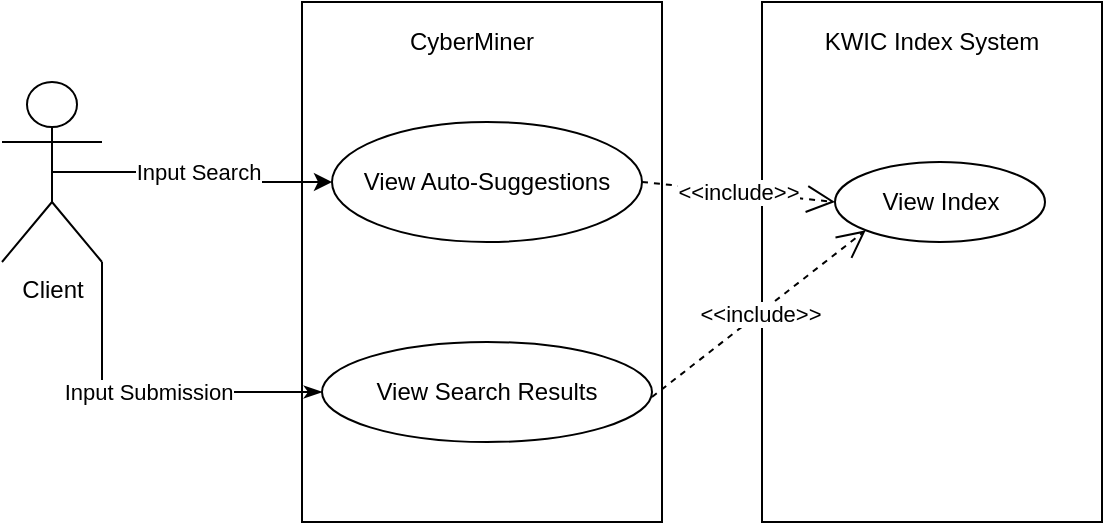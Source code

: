 <mxfile version="12.2.3" type="github" pages="1">
  <diagram id="HDl8MKaLfL41tg10VQNs" name="Page-1">
    <mxGraphModel dx="1408" dy="748" grid="1" gridSize="10" guides="1" tooltips="1" connect="1" arrows="1" fold="1" page="1" pageScale="1" pageWidth="850" pageHeight="1100" math="0" shadow="0">
      <root>
        <mxCell id="0"/>
        <mxCell id="1" parent="0"/>
        <mxCell id="tJPwuRpTrx3LMYKl2S6u-1" value="Client" style="shape=umlActor;verticalLabelPosition=bottom;labelBackgroundColor=#ffffff;verticalAlign=top;html=1;outlineConnect=0;" vertex="1" parent="1">
          <mxGeometry x="20" y="100" width="50" height="90" as="geometry"/>
        </mxCell>
        <mxCell id="tJPwuRpTrx3LMYKl2S6u-9" value="" style="rounded=0;whiteSpace=wrap;html=1;" vertex="1" parent="1">
          <mxGeometry x="170" y="60" width="180" height="260" as="geometry"/>
        </mxCell>
        <mxCell id="tJPwuRpTrx3LMYKl2S6u-10" value="CyberMiner" style="text;html=1;strokeColor=none;fillColor=none;align=center;verticalAlign=middle;whiteSpace=wrap;rounded=0;" vertex="1" parent="1">
          <mxGeometry x="235" y="70" width="40" height="20" as="geometry"/>
        </mxCell>
        <mxCell id="tJPwuRpTrx3LMYKl2S6u-11" value="View Auto-Suggestions" style="ellipse;whiteSpace=wrap;html=1;" vertex="1" parent="1">
          <mxGeometry x="185" y="120" width="155" height="60" as="geometry"/>
        </mxCell>
        <mxCell id="tJPwuRpTrx3LMYKl2S6u-13" value="" style="rounded=0;whiteSpace=wrap;html=1;" vertex="1" parent="1">
          <mxGeometry x="400" y="60" width="170" height="260" as="geometry"/>
        </mxCell>
        <mxCell id="tJPwuRpTrx3LMYKl2S6u-14" value="KWIC Index System" style="text;html=1;strokeColor=none;fillColor=none;align=center;verticalAlign=middle;whiteSpace=wrap;rounded=0;" vertex="1" parent="1">
          <mxGeometry x="421" y="70" width="128" height="20" as="geometry"/>
        </mxCell>
        <mxCell id="tJPwuRpTrx3LMYKl2S6u-15" value="View Search Results" style="ellipse;whiteSpace=wrap;html=1;" vertex="1" parent="1">
          <mxGeometry x="180" y="230" width="165" height="50" as="geometry"/>
        </mxCell>
        <mxCell id="tJPwuRpTrx3LMYKl2S6u-16" value="Input Search" style="edgeStyle=orthogonalEdgeStyle;rounded=0;orthogonalLoop=1;jettySize=auto;html=1;exitX=0.5;exitY=0.5;exitDx=0;exitDy=0;exitPerimeter=0;entryX=0;entryY=0.5;entryDx=0;entryDy=0;endArrow=classic;endFill=1;" edge="1" parent="1" source="tJPwuRpTrx3LMYKl2S6u-1" target="tJPwuRpTrx3LMYKl2S6u-11">
          <mxGeometry relative="1" as="geometry"/>
        </mxCell>
        <mxCell id="tJPwuRpTrx3LMYKl2S6u-19" value="View Index" style="ellipse;whiteSpace=wrap;html=1;" vertex="1" parent="1">
          <mxGeometry x="436.5" y="140" width="105" height="40" as="geometry"/>
        </mxCell>
        <mxCell id="tJPwuRpTrx3LMYKl2S6u-23" value="Input Submission" style="edgeStyle=orthogonalEdgeStyle;rounded=0;orthogonalLoop=1;jettySize=auto;html=1;entryX=0;entryY=0.5;entryDx=0;entryDy=0;endArrow=classicThin;endFill=1;" edge="1" parent="1" source="tJPwuRpTrx3LMYKl2S6u-1" target="tJPwuRpTrx3LMYKl2S6u-15">
          <mxGeometry relative="1" as="geometry">
            <Array as="points">
              <mxPoint x="70" y="255"/>
            </Array>
          </mxGeometry>
        </mxCell>
        <mxCell id="tJPwuRpTrx3LMYKl2S6u-24" value="&amp;lt;&amp;lt;include&amp;gt;&amp;gt;" style="endArrow=open;endSize=12;dashed=1;html=1;entryX=0;entryY=0.5;entryDx=0;entryDy=0;exitX=1;exitY=0.5;exitDx=0;exitDy=0;" edge="1" parent="1" source="tJPwuRpTrx3LMYKl2S6u-11" target="tJPwuRpTrx3LMYKl2S6u-19">
          <mxGeometry width="160" relative="1" as="geometry">
            <mxPoint x="300" y="370" as="sourcePoint"/>
            <mxPoint x="330" y="450" as="targetPoint"/>
          </mxGeometry>
        </mxCell>
        <mxCell id="tJPwuRpTrx3LMYKl2S6u-25" value="&amp;lt;&amp;lt;include&amp;gt;&amp;gt;" style="endArrow=open;endSize=12;dashed=1;html=1;entryX=0;entryY=1;entryDx=0;entryDy=0;exitX=1;exitY=0.5;exitDx=0;exitDy=0;" edge="1" parent="1" target="tJPwuRpTrx3LMYKl2S6u-19">
          <mxGeometry width="160" relative="1" as="geometry">
            <mxPoint x="345" y="257.5" as="sourcePoint"/>
            <mxPoint x="545" y="282.5" as="targetPoint"/>
          </mxGeometry>
        </mxCell>
      </root>
    </mxGraphModel>
  </diagram>
</mxfile>
